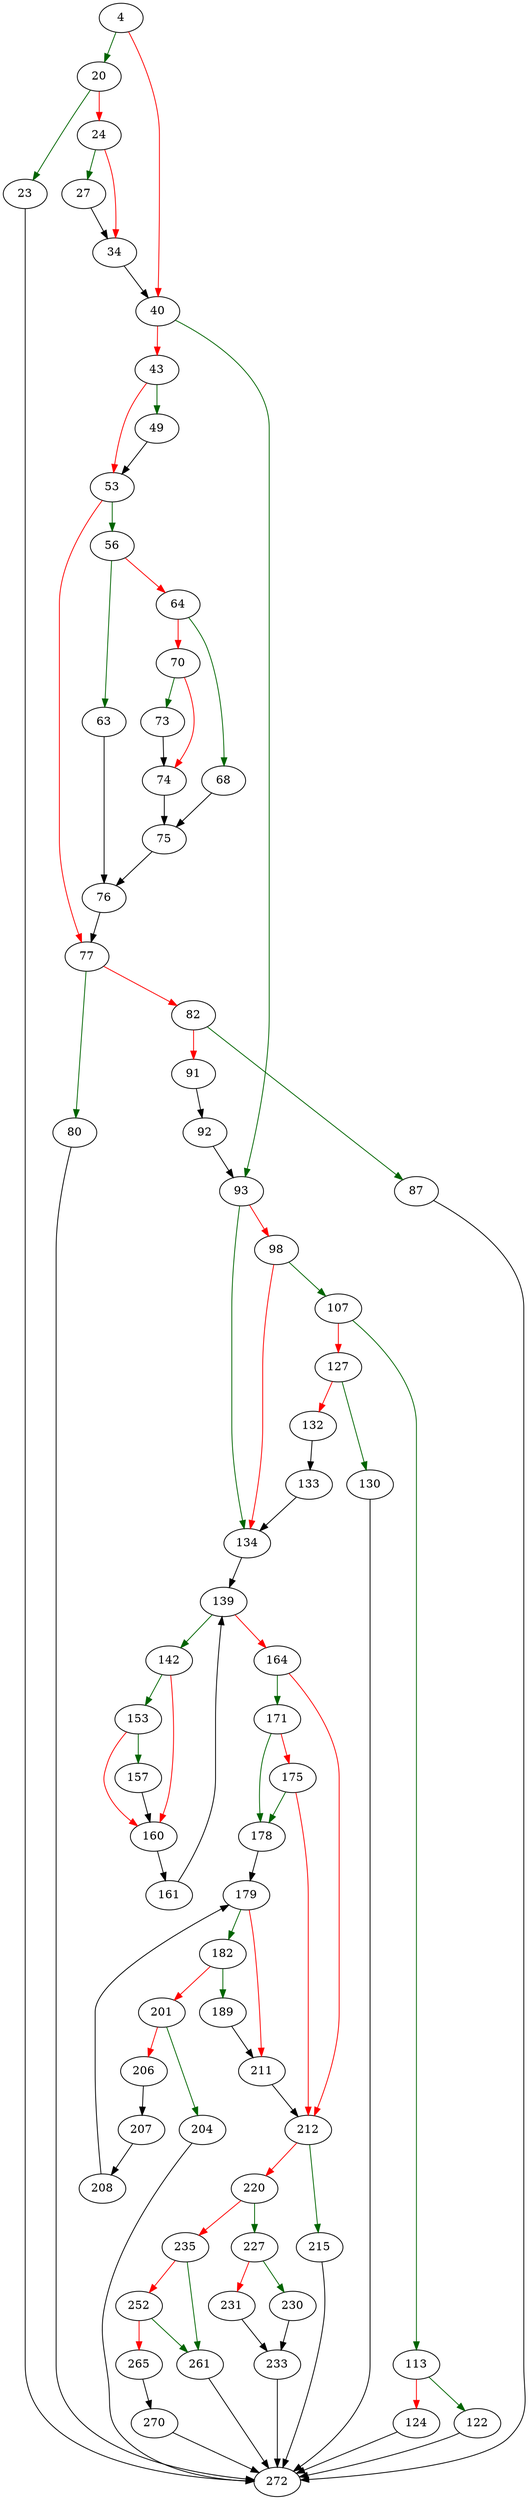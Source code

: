 strict digraph "walTryBeginRead" {
	// Node definitions.
	4 [entry=true];
	20;
	40;
	23;
	24;
	272;
	27;
	34;
	93;
	43;
	49;
	53;
	56;
	77;
	63;
	64;
	76;
	68;
	70;
	75;
	73;
	74;
	80;
	82;
	87;
	91;
	92;
	134;
	98;
	107;
	113;
	127;
	122;
	124;
	130;
	132;
	133;
	139;
	142;
	164;
	153;
	160;
	157;
	161;
	171;
	212;
	178;
	175;
	179;
	182;
	211;
	189;
	201;
	204;
	206;
	207;
	208;
	215;
	220;
	227;
	235;
	230;
	231;
	233;
	261;
	252;
	265;
	270;

	// Edge definitions.
	4 -> 20 [
		color=darkgreen
		cond=true
	];
	4 -> 40 [
		color=red
		cond=false
	];
	20 -> 23 [
		color=darkgreen
		cond=true
	];
	20 -> 24 [
		color=red
		cond=false
	];
	40 -> 93 [
		color=darkgreen
		cond=true
	];
	40 -> 43 [
		color=red
		cond=false
	];
	23 -> 272;
	24 -> 27 [
		color=darkgreen
		cond=true
	];
	24 -> 34 [
		color=red
		cond=false
	];
	27 -> 34;
	34 -> 40;
	93 -> 134 [
		color=darkgreen
		cond=true
	];
	93 -> 98 [
		color=red
		cond=false
	];
	43 -> 49 [
		color=darkgreen
		cond=true
	];
	43 -> 53 [
		color=red
		cond=false
	];
	49 -> 53;
	53 -> 56 [
		color=darkgreen
		cond=true
	];
	53 -> 77 [
		color=red
		cond=false
	];
	56 -> 63 [
		color=darkgreen
		cond=true
	];
	56 -> 64 [
		color=red
		cond=false
	];
	77 -> 80 [
		color=darkgreen
		cond=true
	];
	77 -> 82 [
		color=red
		cond=false
	];
	63 -> 76;
	64 -> 68 [
		color=darkgreen
		cond=true
	];
	64 -> 70 [
		color=red
		cond=false
	];
	76 -> 77;
	68 -> 75;
	70 -> 73 [
		color=darkgreen
		cond=true
	];
	70 -> 74 [
		color=red
		cond=false
	];
	75 -> 76;
	73 -> 74;
	74 -> 75;
	80 -> 272;
	82 -> 87 [
		color=darkgreen
		cond=true
	];
	82 -> 91 [
		color=red
		cond=false
	];
	87 -> 272;
	91 -> 92;
	92 -> 93;
	134 -> 139;
	98 -> 134 [
		color=red
		cond=false
	];
	98 -> 107 [
		color=darkgreen
		cond=true
	];
	107 -> 113 [
		color=darkgreen
		cond=true
	];
	107 -> 127 [
		color=red
		cond=false
	];
	113 -> 122 [
		color=darkgreen
		cond=true
	];
	113 -> 124 [
		color=red
		cond=false
	];
	127 -> 130 [
		color=darkgreen
		cond=true
	];
	127 -> 132 [
		color=red
		cond=false
	];
	122 -> 272;
	124 -> 272;
	130 -> 272;
	132 -> 133;
	133 -> 134;
	139 -> 142 [
		color=darkgreen
		cond=true
	];
	139 -> 164 [
		color=red
		cond=false
	];
	142 -> 153 [
		color=darkgreen
		cond=true
	];
	142 -> 160 [
		color=red
		cond=false
	];
	164 -> 171 [
		color=darkgreen
		cond=true
	];
	164 -> 212 [
		color=red
		cond=false
	];
	153 -> 160 [
		color=red
		cond=false
	];
	153 -> 157 [
		color=darkgreen
		cond=true
	];
	160 -> 161;
	157 -> 160;
	161 -> 139;
	171 -> 178 [
		color=darkgreen
		cond=true
	];
	171 -> 175 [
		color=red
		cond=false
	];
	212 -> 215 [
		color=darkgreen
		cond=true
	];
	212 -> 220 [
		color=red
		cond=false
	];
	178 -> 179;
	175 -> 212 [
		color=red
		cond=false
	];
	175 -> 178 [
		color=darkgreen
		cond=true
	];
	179 -> 182 [
		color=darkgreen
		cond=true
	];
	179 -> 211 [
		color=red
		cond=false
	];
	182 -> 189 [
		color=darkgreen
		cond=true
	];
	182 -> 201 [
		color=red
		cond=false
	];
	211 -> 212;
	189 -> 211;
	201 -> 204 [
		color=darkgreen
		cond=true
	];
	201 -> 206 [
		color=red
		cond=false
	];
	204 -> 272;
	206 -> 207;
	207 -> 208;
	208 -> 179;
	215 -> 272;
	220 -> 227 [
		color=darkgreen
		cond=true
	];
	220 -> 235 [
		color=red
		cond=false
	];
	227 -> 230 [
		color=darkgreen
		cond=true
	];
	227 -> 231 [
		color=red
		cond=false
	];
	235 -> 261 [
		color=darkgreen
		cond=true
	];
	235 -> 252 [
		color=red
		cond=false
	];
	230 -> 233;
	231 -> 233;
	233 -> 272;
	261 -> 272;
	252 -> 261 [
		color=darkgreen
		cond=true
	];
	252 -> 265 [
		color=red
		cond=false
	];
	265 -> 270;
	270 -> 272;
}